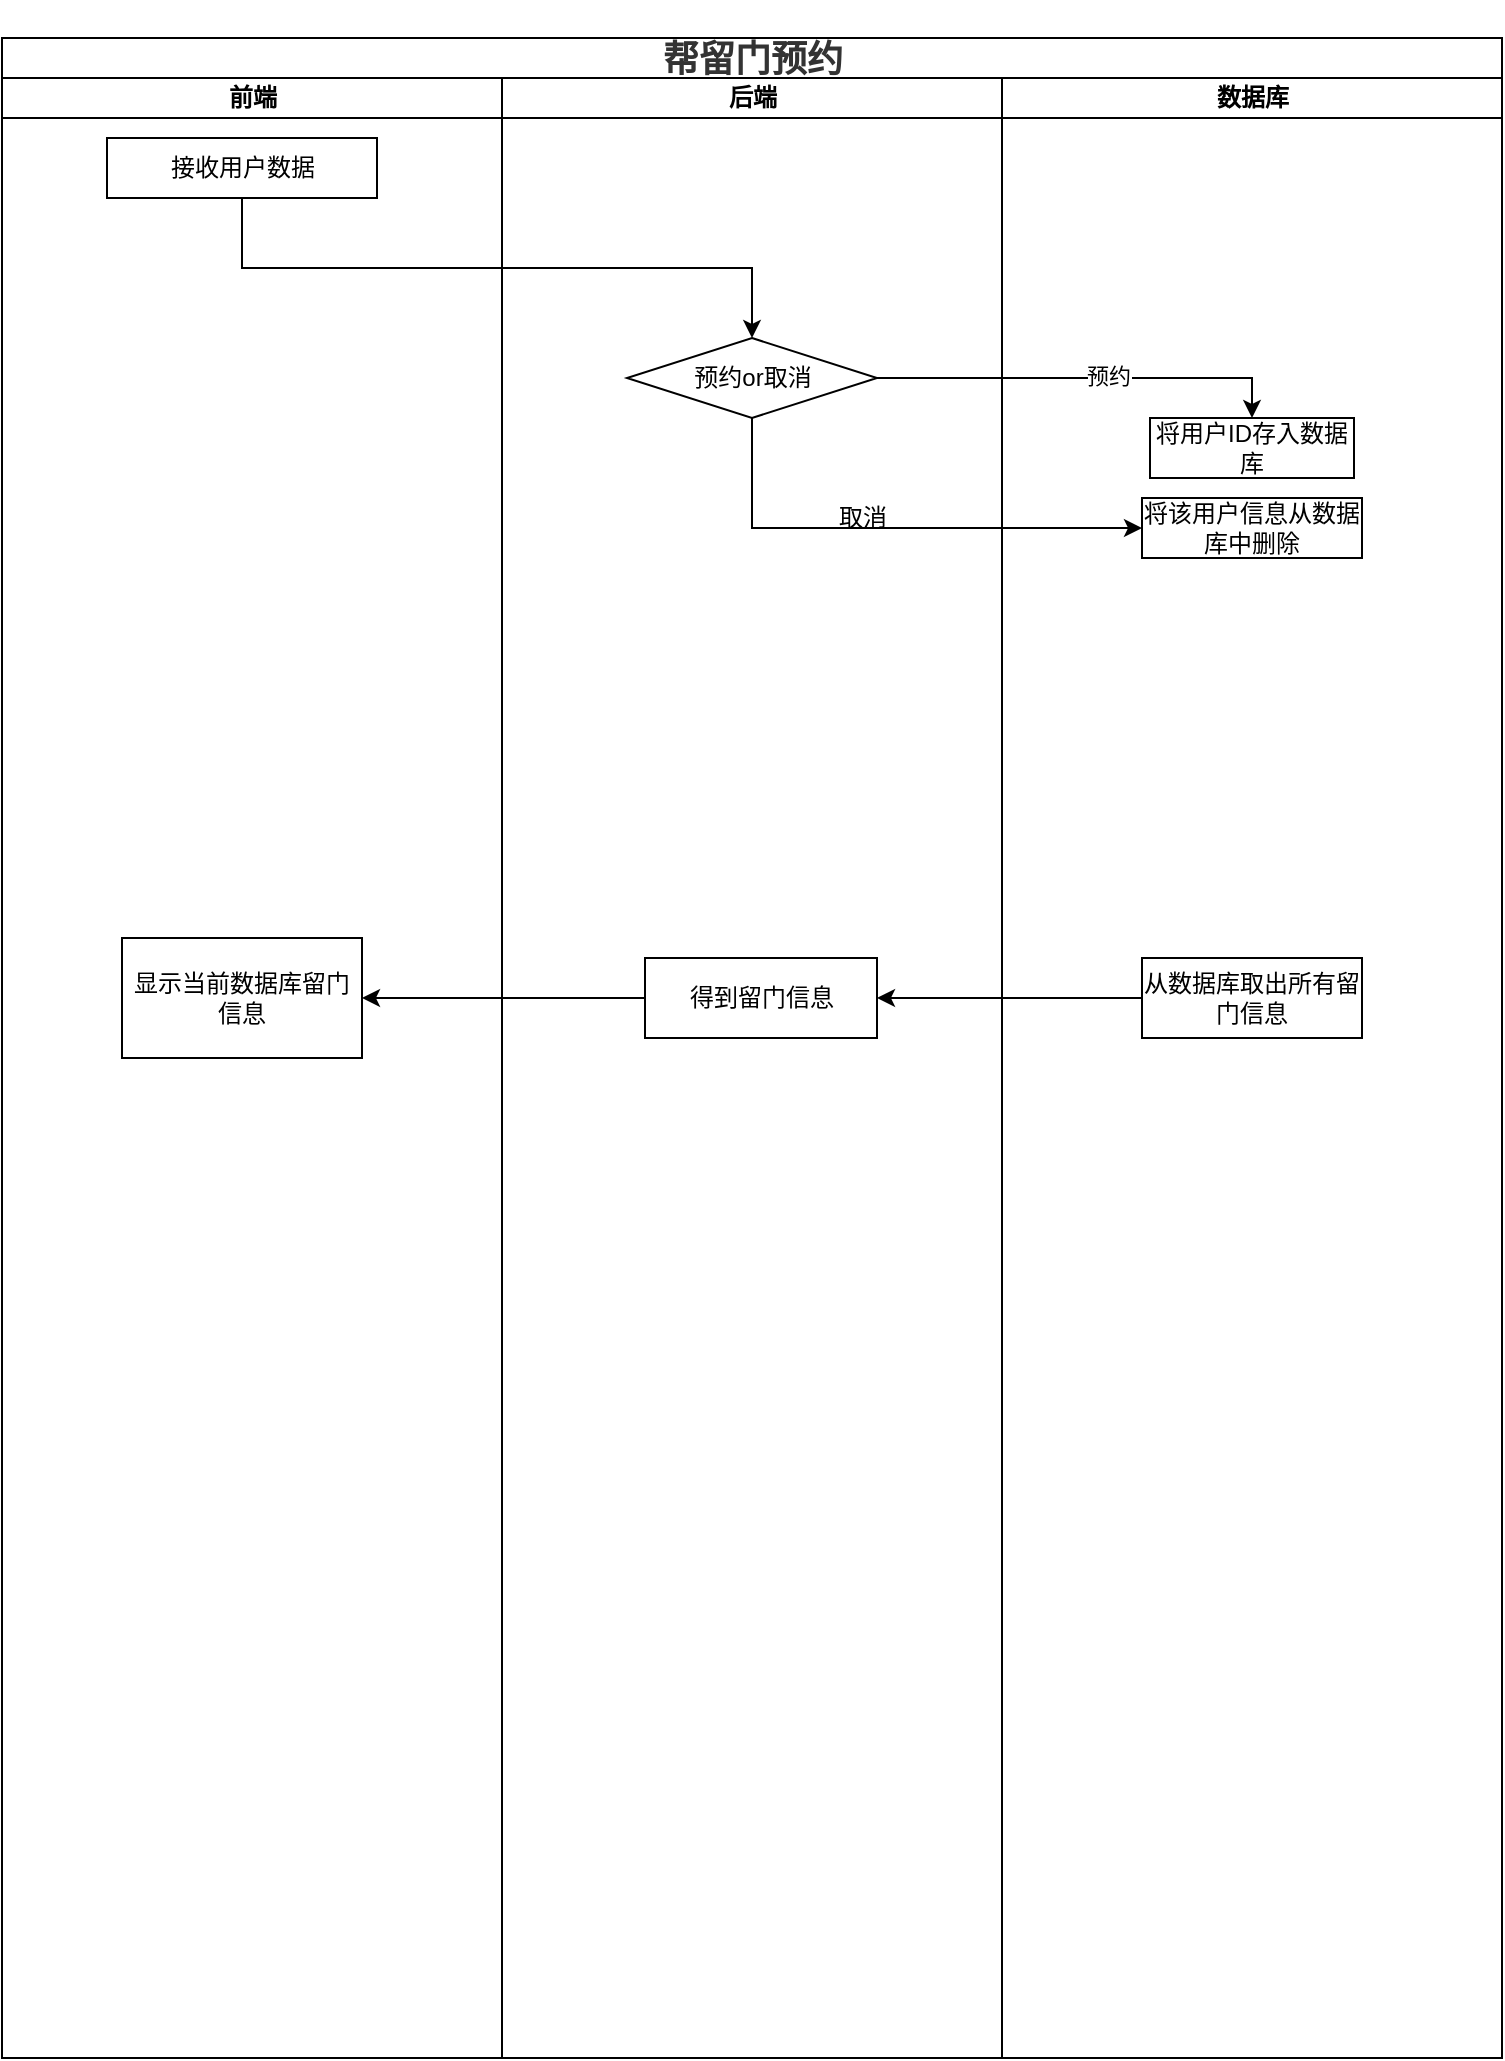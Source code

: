 <mxfile version="15.8.4" type="device"><diagram id="Q-9Z4XSAzRlgAhb1TAT9" name="第 1 页"><mxGraphModel dx="1038" dy="641" grid="1" gridSize="10" guides="1" tooltips="1" connect="1" arrows="1" fold="1" page="1" pageScale="1" pageWidth="827" pageHeight="1169" math="0" shadow="0"><root><mxCell id="0"/><mxCell id="1" parent="0"/><mxCell id="inC-ChlceiHnGAq5RZig-1" value="&lt;h3 class=&quot;md-end-block md-heading md-focus&quot; style=&quot;box-sizing: border-box ; font-size: 1.5em ; margin-top: 1rem ; margin-bottom: 1rem ; position: relative ; line-height: 1.43 ; cursor: text ; color: rgb(51 , 51 , 51) ; font-family: &amp;#34;open sans&amp;#34; , &amp;#34;clear sans&amp;#34; , &amp;#34;helvetica neue&amp;#34; , &amp;#34;helvetica&amp;#34; , &amp;#34;arial&amp;#34; , &amp;#34;segoe ui emoji&amp;#34; , sans-serif&quot;&gt;&lt;span class=&quot;md-plain md-expand&quot; style=&quot;box-sizing: border-box&quot;&gt;帮留门预约 &lt;/span&gt;&lt;/h3&gt;" style="swimlane;html=1;childLayout=stackLayout;startSize=20;rounded=0;shadow=0;comic=0;labelBackgroundColor=none;strokeWidth=1;fontFamily=Verdana;fontSize=12;align=center;" parent="1" vertex="1"><mxGeometry x="30" y="80" width="750" height="1010" as="geometry"/></mxCell><mxCell id="inC-ChlceiHnGAq5RZig-2" value="前端" style="swimlane;html=1;startSize=20;" parent="inC-ChlceiHnGAq5RZig-1" vertex="1"><mxGeometry y="20" width="250" height="990" as="geometry"/></mxCell><mxCell id="inC-ChlceiHnGAq5RZig-3" value="接收用户数据" style="rounded=0;whiteSpace=wrap;html=1;" parent="inC-ChlceiHnGAq5RZig-2" vertex="1"><mxGeometry x="52.5" y="30" width="135" height="30" as="geometry"/></mxCell><mxCell id="inC-ChlceiHnGAq5RZig-42" value="&lt;span&gt;显示当前数据库留门信息&lt;/span&gt;" style="rounded=0;whiteSpace=wrap;html=1;" parent="inC-ChlceiHnGAq5RZig-2" vertex="1"><mxGeometry x="60" y="430" width="120" height="60" as="geometry"/></mxCell><mxCell id="inC-ChlceiHnGAq5RZig-5" value="后端" style="swimlane;html=1;startSize=20;" parent="inC-ChlceiHnGAq5RZig-1" vertex="1"><mxGeometry x="250" y="20" width="250" height="990" as="geometry"/></mxCell><mxCell id="inC-ChlceiHnGAq5RZig-26" value="预约or取消" style="rhombus;whiteSpace=wrap;html=1;" parent="inC-ChlceiHnGAq5RZig-5" vertex="1"><mxGeometry x="62.5" y="130" width="125" height="40" as="geometry"/></mxCell><mxCell id="inC-ChlceiHnGAq5RZig-40" value="得到留门信息" style="rounded=0;whiteSpace=wrap;html=1;" parent="inC-ChlceiHnGAq5RZig-5" vertex="1"><mxGeometry x="71.5" y="440" width="116" height="40" as="geometry"/></mxCell><mxCell id="inC-ChlceiHnGAq5RZig-12" value="数据库" style="swimlane;html=1;startSize=20;" parent="inC-ChlceiHnGAq5RZig-1" vertex="1"><mxGeometry x="500" y="20" width="250" height="990" as="geometry"/></mxCell><mxCell id="inC-ChlceiHnGAq5RZig-39" value="从数据库取出所有留门信息" style="rounded=0;whiteSpace=wrap;html=1;" parent="inC-ChlceiHnGAq5RZig-12" vertex="1"><mxGeometry x="70" y="440" width="110" height="40" as="geometry"/></mxCell><mxCell id="j1dMDhOaObT8t383C2fO-1" value="将用户ID存入数据库" style="rounded=0;whiteSpace=wrap;html=1;" vertex="1" parent="inC-ChlceiHnGAq5RZig-12"><mxGeometry x="74" y="170" width="102" height="30" as="geometry"/></mxCell><mxCell id="j1dMDhOaObT8t383C2fO-5" value="将该用户信息从数据库中删除" style="rounded=0;whiteSpace=wrap;html=1;" vertex="1" parent="inC-ChlceiHnGAq5RZig-12"><mxGeometry x="70" y="210" width="110" height="30" as="geometry"/></mxCell><mxCell id="inC-ChlceiHnGAq5RZig-27" style="edgeStyle=orthogonalEdgeStyle;rounded=0;orthogonalLoop=1;jettySize=auto;html=1;exitX=0.5;exitY=1;exitDx=0;exitDy=0;entryX=0.5;entryY=0;entryDx=0;entryDy=0;" parent="inC-ChlceiHnGAq5RZig-1" source="inC-ChlceiHnGAq5RZig-3" target="inC-ChlceiHnGAq5RZig-26" edge="1"><mxGeometry relative="1" as="geometry"/></mxCell><mxCell id="inC-ChlceiHnGAq5RZig-41" style="edgeStyle=orthogonalEdgeStyle;rounded=0;orthogonalLoop=1;jettySize=auto;html=1;exitX=0;exitY=0.5;exitDx=0;exitDy=0;entryX=1;entryY=0.5;entryDx=0;entryDy=0;" parent="inC-ChlceiHnGAq5RZig-1" source="inC-ChlceiHnGAq5RZig-39" target="inC-ChlceiHnGAq5RZig-40" edge="1"><mxGeometry relative="1" as="geometry"/></mxCell><mxCell id="inC-ChlceiHnGAq5RZig-43" style="edgeStyle=orthogonalEdgeStyle;rounded=0;orthogonalLoop=1;jettySize=auto;html=1;exitX=0;exitY=0.5;exitDx=0;exitDy=0;entryX=1;entryY=0.5;entryDx=0;entryDy=0;" parent="inC-ChlceiHnGAq5RZig-1" source="inC-ChlceiHnGAq5RZig-40" target="inC-ChlceiHnGAq5RZig-42" edge="1"><mxGeometry relative="1" as="geometry"/></mxCell><mxCell id="j1dMDhOaObT8t383C2fO-2" style="edgeStyle=orthogonalEdgeStyle;rounded=0;orthogonalLoop=1;jettySize=auto;html=1;exitX=1;exitY=0.5;exitDx=0;exitDy=0;entryX=0.5;entryY=0;entryDx=0;entryDy=0;" edge="1" parent="inC-ChlceiHnGAq5RZig-1" source="inC-ChlceiHnGAq5RZig-26" target="j1dMDhOaObT8t383C2fO-1"><mxGeometry relative="1" as="geometry"/></mxCell><mxCell id="j1dMDhOaObT8t383C2fO-4" value="预约" style="edgeLabel;html=1;align=center;verticalAlign=middle;resizable=0;points=[];" vertex="1" connectable="0" parent="j1dMDhOaObT8t383C2fO-2"><mxGeometry x="0.111" y="1" relative="1" as="geometry"><mxPoint as="offset"/></mxGeometry></mxCell><mxCell id="j1dMDhOaObT8t383C2fO-6" style="edgeStyle=orthogonalEdgeStyle;rounded=0;orthogonalLoop=1;jettySize=auto;html=1;exitX=0.5;exitY=1;exitDx=0;exitDy=0;entryX=0;entryY=0.5;entryDx=0;entryDy=0;" edge="1" parent="inC-ChlceiHnGAq5RZig-1" source="inC-ChlceiHnGAq5RZig-26" target="j1dMDhOaObT8t383C2fO-5"><mxGeometry relative="1" as="geometry"/></mxCell><mxCell id="j1dMDhOaObT8t383C2fO-7" value="取消" style="text;html=1;align=center;verticalAlign=middle;resizable=0;points=[];autosize=1;strokeColor=none;fillColor=none;" vertex="1" parent="1"><mxGeometry x="440" y="310" width="40" height="20" as="geometry"/></mxCell></root></mxGraphModel></diagram></mxfile>